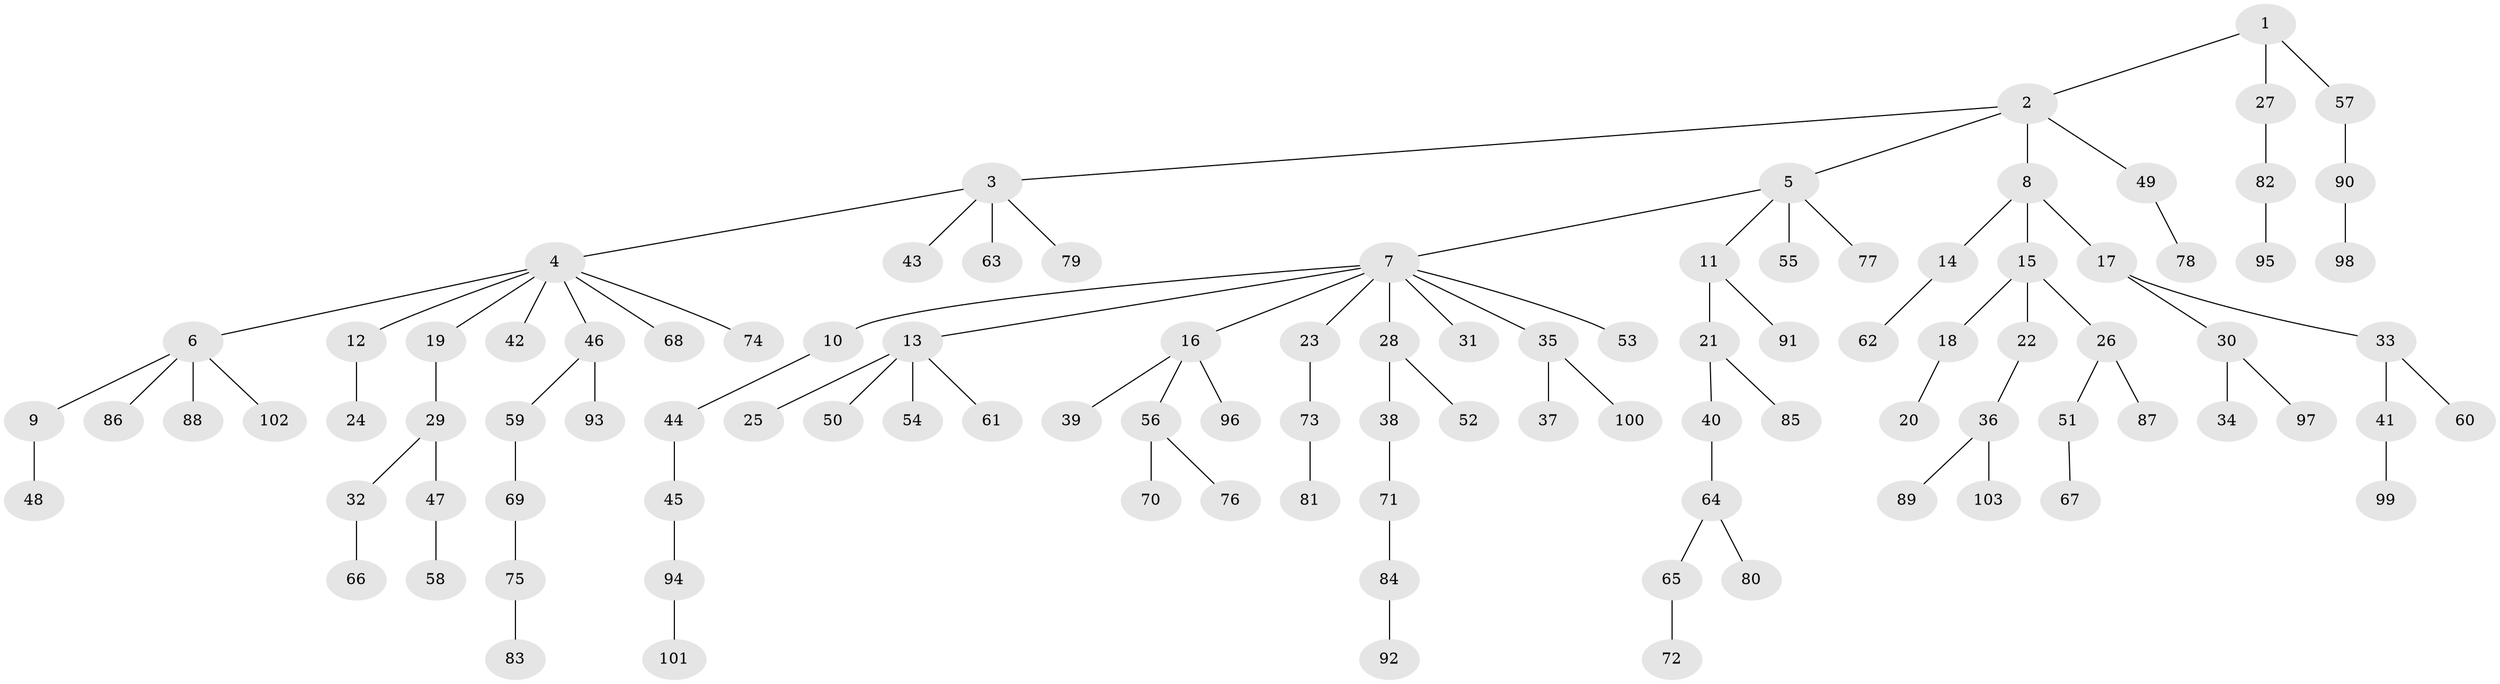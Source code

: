 // coarse degree distribution, {2: 0.2777777777777778, 1: 0.5416666666666666, 3: 0.05555555555555555, 4: 0.041666666666666664, 9: 0.013888888888888888, 5: 0.05555555555555555, 10: 0.013888888888888888}
// Generated by graph-tools (version 1.1) at 2025/56/03/04/25 21:56:58]
// undirected, 103 vertices, 102 edges
graph export_dot {
graph [start="1"]
  node [color=gray90,style=filled];
  1;
  2;
  3;
  4;
  5;
  6;
  7;
  8;
  9;
  10;
  11;
  12;
  13;
  14;
  15;
  16;
  17;
  18;
  19;
  20;
  21;
  22;
  23;
  24;
  25;
  26;
  27;
  28;
  29;
  30;
  31;
  32;
  33;
  34;
  35;
  36;
  37;
  38;
  39;
  40;
  41;
  42;
  43;
  44;
  45;
  46;
  47;
  48;
  49;
  50;
  51;
  52;
  53;
  54;
  55;
  56;
  57;
  58;
  59;
  60;
  61;
  62;
  63;
  64;
  65;
  66;
  67;
  68;
  69;
  70;
  71;
  72;
  73;
  74;
  75;
  76;
  77;
  78;
  79;
  80;
  81;
  82;
  83;
  84;
  85;
  86;
  87;
  88;
  89;
  90;
  91;
  92;
  93;
  94;
  95;
  96;
  97;
  98;
  99;
  100;
  101;
  102;
  103;
  1 -- 2;
  1 -- 27;
  1 -- 57;
  2 -- 3;
  2 -- 5;
  2 -- 8;
  2 -- 49;
  3 -- 4;
  3 -- 43;
  3 -- 63;
  3 -- 79;
  4 -- 6;
  4 -- 12;
  4 -- 19;
  4 -- 42;
  4 -- 46;
  4 -- 68;
  4 -- 74;
  5 -- 7;
  5 -- 11;
  5 -- 55;
  5 -- 77;
  6 -- 9;
  6 -- 86;
  6 -- 88;
  6 -- 102;
  7 -- 10;
  7 -- 13;
  7 -- 16;
  7 -- 23;
  7 -- 28;
  7 -- 31;
  7 -- 35;
  7 -- 53;
  8 -- 14;
  8 -- 15;
  8 -- 17;
  9 -- 48;
  10 -- 44;
  11 -- 21;
  11 -- 91;
  12 -- 24;
  13 -- 25;
  13 -- 50;
  13 -- 54;
  13 -- 61;
  14 -- 62;
  15 -- 18;
  15 -- 22;
  15 -- 26;
  16 -- 39;
  16 -- 56;
  16 -- 96;
  17 -- 30;
  17 -- 33;
  18 -- 20;
  19 -- 29;
  21 -- 40;
  21 -- 85;
  22 -- 36;
  23 -- 73;
  26 -- 51;
  26 -- 87;
  27 -- 82;
  28 -- 38;
  28 -- 52;
  29 -- 32;
  29 -- 47;
  30 -- 34;
  30 -- 97;
  32 -- 66;
  33 -- 41;
  33 -- 60;
  35 -- 37;
  35 -- 100;
  36 -- 89;
  36 -- 103;
  38 -- 71;
  40 -- 64;
  41 -- 99;
  44 -- 45;
  45 -- 94;
  46 -- 59;
  46 -- 93;
  47 -- 58;
  49 -- 78;
  51 -- 67;
  56 -- 70;
  56 -- 76;
  57 -- 90;
  59 -- 69;
  64 -- 65;
  64 -- 80;
  65 -- 72;
  69 -- 75;
  71 -- 84;
  73 -- 81;
  75 -- 83;
  82 -- 95;
  84 -- 92;
  90 -- 98;
  94 -- 101;
}
